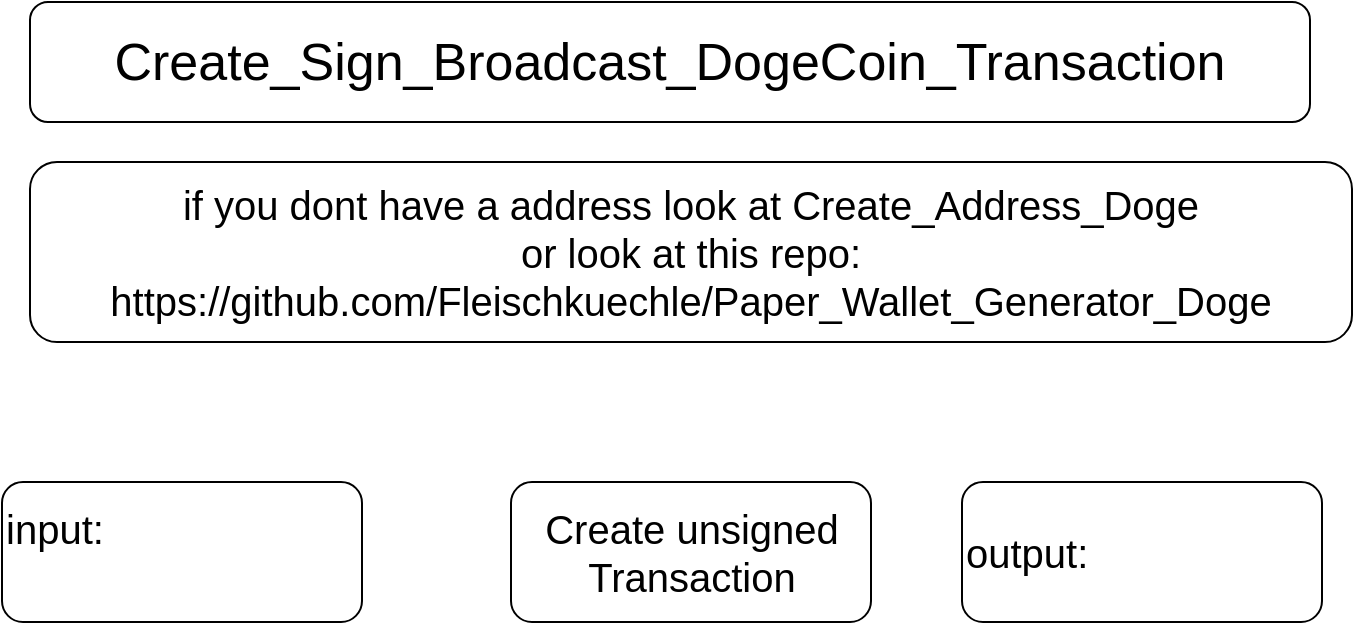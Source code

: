 <mxfile version="24.0.4" type="device">
  <diagram name="Page-1" id="CH_rmlZs3l8TXufAdH6D">
    <mxGraphModel dx="1434" dy="884" grid="1" gridSize="10" guides="1" tooltips="1" connect="1" arrows="1" fold="1" page="1" pageScale="1" pageWidth="827" pageHeight="1169" math="0" shadow="0">
      <root>
        <mxCell id="0" />
        <mxCell id="1" parent="0" />
        <mxCell id="8JwQpucMX73inVa3ug0Z-1" value="&lt;font style=&quot;font-size: 26px;&quot;&gt;Create_Sign_Broadcast_DogeCoin_Transaction&lt;/font&gt;" style="rounded=1;whiteSpace=wrap;html=1;" parent="1" vertex="1">
          <mxGeometry x="94" y="50" width="640" height="60" as="geometry" />
        </mxCell>
        <mxCell id="8JwQpucMX73inVa3ug0Z-2" value="&lt;font style=&quot;font-size: 20px;&quot;&gt;Create unsigned Transaction&lt;/font&gt;" style="rounded=1;whiteSpace=wrap;html=1;" parent="1" vertex="1">
          <mxGeometry x="334.5" y="290" width="180" height="70" as="geometry" />
        </mxCell>
        <mxCell id="8JwQpucMX73inVa3ug0Z-3" value="&lt;font style=&quot;&quot;&gt;&lt;span style=&quot;font-size: 20px;&quot;&gt;if you dont have a address look at Create_Address_Doge&lt;/span&gt;&lt;br&gt;&lt;span style=&quot;font-size: 20px;&quot;&gt;or look at this repo:&lt;/span&gt;&lt;br&gt;&lt;span style=&quot;font-size: 20px;&quot;&gt;https://github.com/Fleischkuechle/Paper_Wallet_Generator_Doge&lt;/span&gt;&lt;br&gt;&lt;/font&gt;" style="rounded=1;whiteSpace=wrap;html=1;" parent="1" vertex="1">
          <mxGeometry x="94" y="130" width="661" height="90" as="geometry" />
        </mxCell>
        <mxCell id="Okuod3XgLIfpA3q2h7mW-1" value="&lt;font style=&quot;font-size: 20px;&quot;&gt;input:&lt;br&gt;&lt;br&gt;&lt;/font&gt;" style="rounded=1;whiteSpace=wrap;html=1;align=left;" vertex="1" parent="1">
          <mxGeometry x="80" y="290" width="180" height="70" as="geometry" />
        </mxCell>
        <mxCell id="Okuod3XgLIfpA3q2h7mW-2" value="&lt;font style=&quot;font-size: 20px;&quot;&gt;output:&lt;/font&gt;" style="rounded=1;whiteSpace=wrap;html=1;align=left;" vertex="1" parent="1">
          <mxGeometry x="560" y="290" width="180" height="70" as="geometry" />
        </mxCell>
      </root>
    </mxGraphModel>
  </diagram>
</mxfile>

